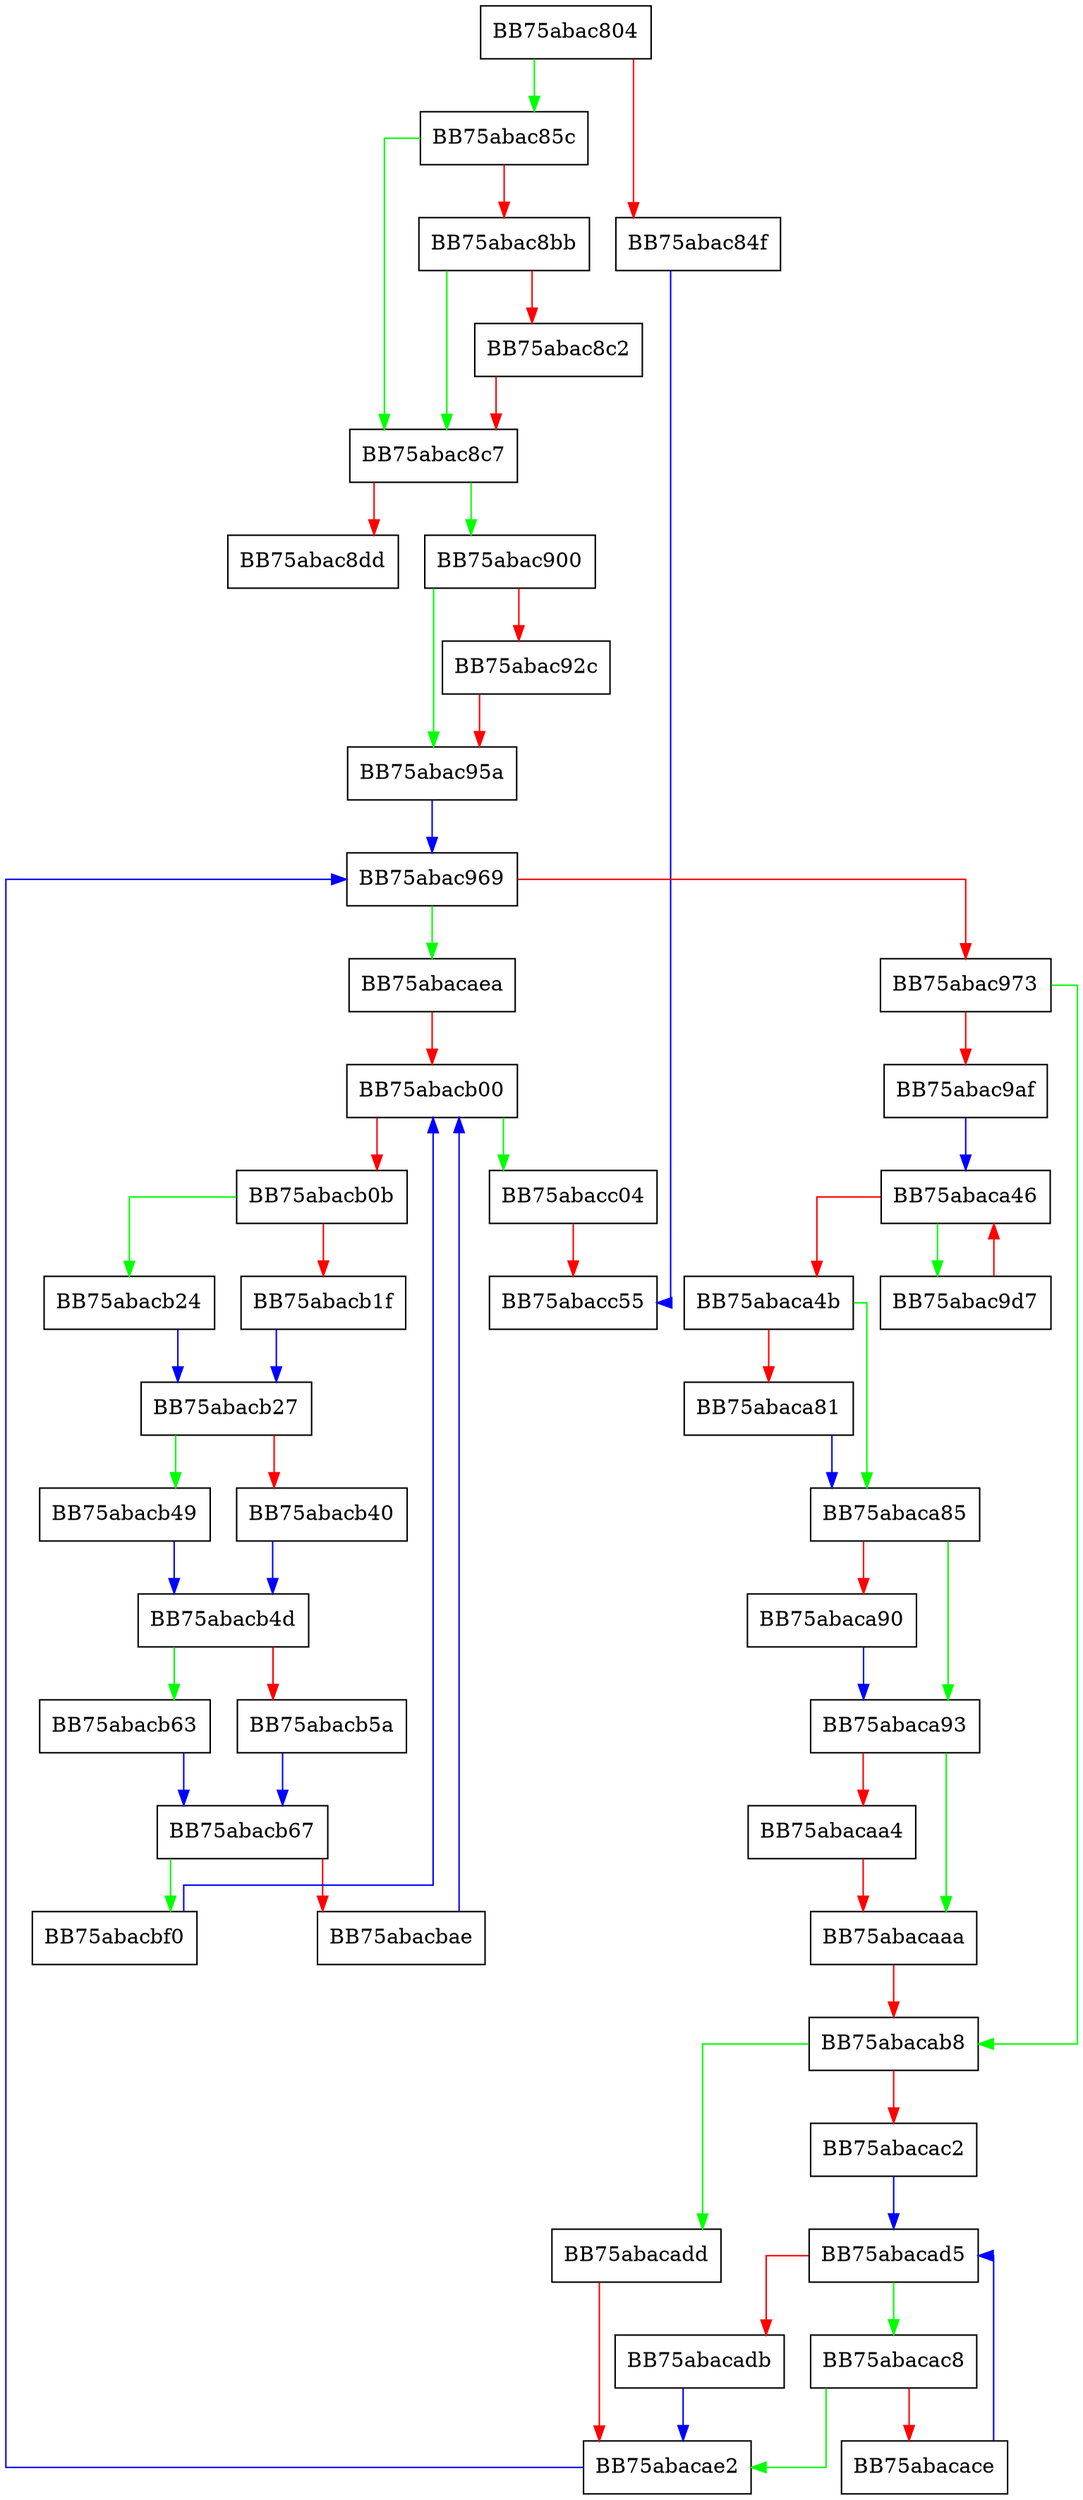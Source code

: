digraph lazy_load_values_for_prefix_nolock {
  node [shape="box"];
  graph [splines=ortho];
  BB75abac804 -> BB75abac85c [color="green"];
  BB75abac804 -> BB75abac84f [color="red"];
  BB75abac84f -> BB75abacc55 [color="blue"];
  BB75abac85c -> BB75abac8c7 [color="green"];
  BB75abac85c -> BB75abac8bb [color="red"];
  BB75abac8bb -> BB75abac8c7 [color="green"];
  BB75abac8bb -> BB75abac8c2 [color="red"];
  BB75abac8c2 -> BB75abac8c7 [color="red"];
  BB75abac8c7 -> BB75abac900 [color="green"];
  BB75abac8c7 -> BB75abac8dd [color="red"];
  BB75abac900 -> BB75abac95a [color="green"];
  BB75abac900 -> BB75abac92c [color="red"];
  BB75abac92c -> BB75abac95a [color="red"];
  BB75abac95a -> BB75abac969 [color="blue"];
  BB75abac969 -> BB75abacaea [color="green"];
  BB75abac969 -> BB75abac973 [color="red"];
  BB75abac973 -> BB75abacab8 [color="green"];
  BB75abac973 -> BB75abac9af [color="red"];
  BB75abac9af -> BB75abaca46 [color="blue"];
  BB75abac9d7 -> BB75abaca46 [color="red"];
  BB75abaca46 -> BB75abac9d7 [color="green"];
  BB75abaca46 -> BB75abaca4b [color="red"];
  BB75abaca4b -> BB75abaca85 [color="green"];
  BB75abaca4b -> BB75abaca81 [color="red"];
  BB75abaca81 -> BB75abaca85 [color="blue"];
  BB75abaca85 -> BB75abaca93 [color="green"];
  BB75abaca85 -> BB75abaca90 [color="red"];
  BB75abaca90 -> BB75abaca93 [color="blue"];
  BB75abaca93 -> BB75abacaaa [color="green"];
  BB75abaca93 -> BB75abacaa4 [color="red"];
  BB75abacaa4 -> BB75abacaaa [color="red"];
  BB75abacaaa -> BB75abacab8 [color="red"];
  BB75abacab8 -> BB75abacadd [color="green"];
  BB75abacab8 -> BB75abacac2 [color="red"];
  BB75abacac2 -> BB75abacad5 [color="blue"];
  BB75abacac8 -> BB75abacae2 [color="green"];
  BB75abacac8 -> BB75abacace [color="red"];
  BB75abacace -> BB75abacad5 [color="blue"];
  BB75abacad5 -> BB75abacac8 [color="green"];
  BB75abacad5 -> BB75abacadb [color="red"];
  BB75abacadb -> BB75abacae2 [color="blue"];
  BB75abacadd -> BB75abacae2 [color="red"];
  BB75abacae2 -> BB75abac969 [color="blue"];
  BB75abacaea -> BB75abacb00 [color="red"];
  BB75abacb00 -> BB75abacc04 [color="green"];
  BB75abacb00 -> BB75abacb0b [color="red"];
  BB75abacb0b -> BB75abacb24 [color="green"];
  BB75abacb0b -> BB75abacb1f [color="red"];
  BB75abacb1f -> BB75abacb27 [color="blue"];
  BB75abacb24 -> BB75abacb27 [color="blue"];
  BB75abacb27 -> BB75abacb49 [color="green"];
  BB75abacb27 -> BB75abacb40 [color="red"];
  BB75abacb40 -> BB75abacb4d [color="blue"];
  BB75abacb49 -> BB75abacb4d [color="blue"];
  BB75abacb4d -> BB75abacb63 [color="green"];
  BB75abacb4d -> BB75abacb5a [color="red"];
  BB75abacb5a -> BB75abacb67 [color="blue"];
  BB75abacb63 -> BB75abacb67 [color="blue"];
  BB75abacb67 -> BB75abacbf0 [color="green"];
  BB75abacb67 -> BB75abacbae [color="red"];
  BB75abacbae -> BB75abacb00 [color="blue"];
  BB75abacbf0 -> BB75abacb00 [color="blue"];
  BB75abacc04 -> BB75abacc55 [color="red"];
}